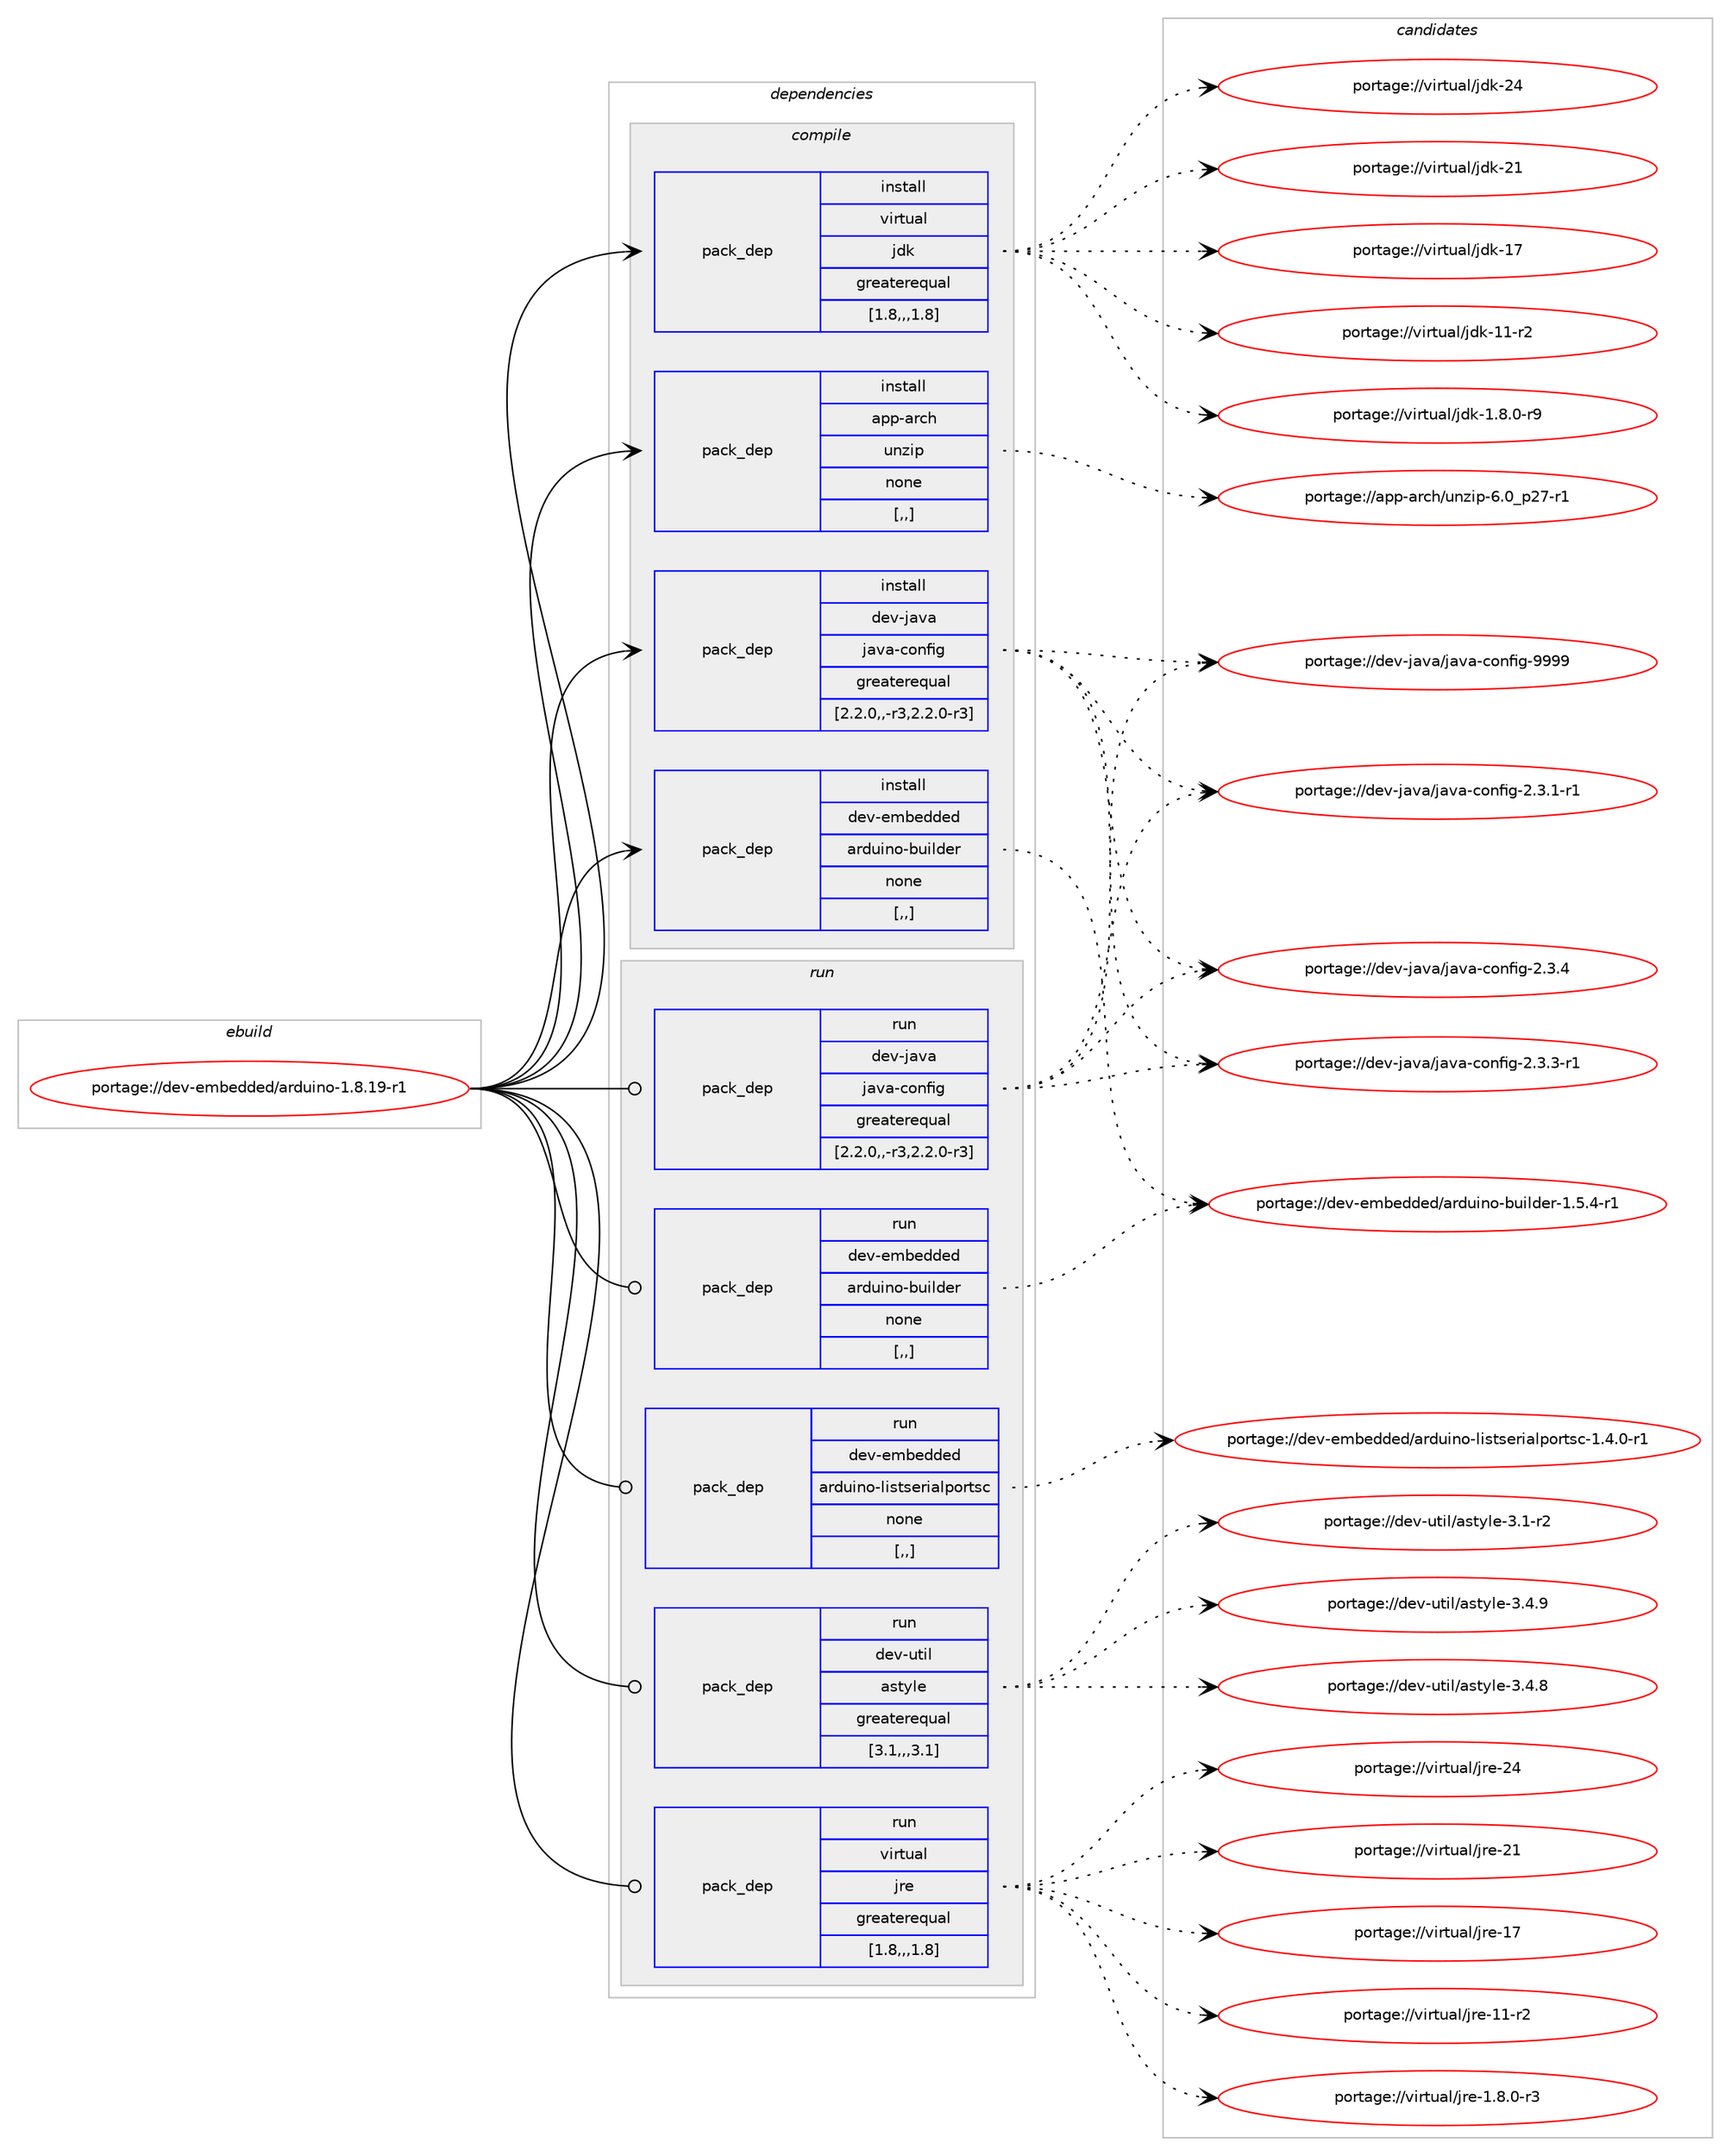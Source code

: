 digraph prolog {

# *************
# Graph options
# *************

newrank=true;
concentrate=true;
compound=true;
graph [rankdir=LR,fontname=Helvetica,fontsize=10,ranksep=1.5];#, ranksep=2.5, nodesep=0.2];
edge  [arrowhead=vee];
node  [fontname=Helvetica,fontsize=10];

# **********
# The ebuild
# **********

subgraph cluster_leftcol {
color=gray;
label=<<i>ebuild</i>>;
id [label="portage://dev-embedded/arduino-1.8.19-r1", color=red, width=4, href="../dev-embedded/arduino-1.8.19-r1.svg"];
}

# ****************
# The dependencies
# ****************

subgraph cluster_midcol {
color=gray;
label=<<i>dependencies</i>>;
subgraph cluster_compile {
fillcolor="#eeeeee";
style=filled;
label=<<i>compile</i>>;
subgraph pack52995 {
dependency73447 [label=<<TABLE BORDER="0" CELLBORDER="1" CELLSPACING="0" CELLPADDING="4" WIDTH="220"><TR><TD ROWSPAN="6" CELLPADDING="30">pack_dep</TD></TR><TR><TD WIDTH="110">install</TD></TR><TR><TD>app-arch</TD></TR><TR><TD>unzip</TD></TR><TR><TD>none</TD></TR><TR><TD>[,,]</TD></TR></TABLE>>, shape=none, color=blue];
}
id:e -> dependency73447:w [weight=20,style="solid",arrowhead="vee"];
subgraph pack52996 {
dependency73448 [label=<<TABLE BORDER="0" CELLBORDER="1" CELLSPACING="0" CELLPADDING="4" WIDTH="220"><TR><TD ROWSPAN="6" CELLPADDING="30">pack_dep</TD></TR><TR><TD WIDTH="110">install</TD></TR><TR><TD>dev-embedded</TD></TR><TR><TD>arduino-builder</TD></TR><TR><TD>none</TD></TR><TR><TD>[,,]</TD></TR></TABLE>>, shape=none, color=blue];
}
id:e -> dependency73448:w [weight=20,style="solid",arrowhead="vee"];
subgraph pack52997 {
dependency73449 [label=<<TABLE BORDER="0" CELLBORDER="1" CELLSPACING="0" CELLPADDING="4" WIDTH="220"><TR><TD ROWSPAN="6" CELLPADDING="30">pack_dep</TD></TR><TR><TD WIDTH="110">install</TD></TR><TR><TD>dev-java</TD></TR><TR><TD>java-config</TD></TR><TR><TD>greaterequal</TD></TR><TR><TD>[2.2.0,,-r3,2.2.0-r3]</TD></TR></TABLE>>, shape=none, color=blue];
}
id:e -> dependency73449:w [weight=20,style="solid",arrowhead="vee"];
subgraph pack52998 {
dependency73450 [label=<<TABLE BORDER="0" CELLBORDER="1" CELLSPACING="0" CELLPADDING="4" WIDTH="220"><TR><TD ROWSPAN="6" CELLPADDING="30">pack_dep</TD></TR><TR><TD WIDTH="110">install</TD></TR><TR><TD>virtual</TD></TR><TR><TD>jdk</TD></TR><TR><TD>greaterequal</TD></TR><TR><TD>[1.8,,,1.8]</TD></TR></TABLE>>, shape=none, color=blue];
}
id:e -> dependency73450:w [weight=20,style="solid",arrowhead="vee"];
}
subgraph cluster_compileandrun {
fillcolor="#eeeeee";
style=filled;
label=<<i>compile and run</i>>;
}
subgraph cluster_run {
fillcolor="#eeeeee";
style=filled;
label=<<i>run</i>>;
subgraph pack52999 {
dependency73451 [label=<<TABLE BORDER="0" CELLBORDER="1" CELLSPACING="0" CELLPADDING="4" WIDTH="220"><TR><TD ROWSPAN="6" CELLPADDING="30">pack_dep</TD></TR><TR><TD WIDTH="110">run</TD></TR><TR><TD>dev-embedded</TD></TR><TR><TD>arduino-builder</TD></TR><TR><TD>none</TD></TR><TR><TD>[,,]</TD></TR></TABLE>>, shape=none, color=blue];
}
id:e -> dependency73451:w [weight=20,style="solid",arrowhead="odot"];
subgraph pack53000 {
dependency73452 [label=<<TABLE BORDER="0" CELLBORDER="1" CELLSPACING="0" CELLPADDING="4" WIDTH="220"><TR><TD ROWSPAN="6" CELLPADDING="30">pack_dep</TD></TR><TR><TD WIDTH="110">run</TD></TR><TR><TD>dev-embedded</TD></TR><TR><TD>arduino-listserialportsc</TD></TR><TR><TD>none</TD></TR><TR><TD>[,,]</TD></TR></TABLE>>, shape=none, color=blue];
}
id:e -> dependency73452:w [weight=20,style="solid",arrowhead="odot"];
subgraph pack53001 {
dependency73453 [label=<<TABLE BORDER="0" CELLBORDER="1" CELLSPACING="0" CELLPADDING="4" WIDTH="220"><TR><TD ROWSPAN="6" CELLPADDING="30">pack_dep</TD></TR><TR><TD WIDTH="110">run</TD></TR><TR><TD>dev-java</TD></TR><TR><TD>java-config</TD></TR><TR><TD>greaterequal</TD></TR><TR><TD>[2.2.0,,-r3,2.2.0-r3]</TD></TR></TABLE>>, shape=none, color=blue];
}
id:e -> dependency73453:w [weight=20,style="solid",arrowhead="odot"];
subgraph pack53002 {
dependency73454 [label=<<TABLE BORDER="0" CELLBORDER="1" CELLSPACING="0" CELLPADDING="4" WIDTH="220"><TR><TD ROWSPAN="6" CELLPADDING="30">pack_dep</TD></TR><TR><TD WIDTH="110">run</TD></TR><TR><TD>dev-util</TD></TR><TR><TD>astyle</TD></TR><TR><TD>greaterequal</TD></TR><TR><TD>[3.1,,,3.1]</TD></TR></TABLE>>, shape=none, color=blue];
}
id:e -> dependency73454:w [weight=20,style="solid",arrowhead="odot"];
subgraph pack53003 {
dependency73455 [label=<<TABLE BORDER="0" CELLBORDER="1" CELLSPACING="0" CELLPADDING="4" WIDTH="220"><TR><TD ROWSPAN="6" CELLPADDING="30">pack_dep</TD></TR><TR><TD WIDTH="110">run</TD></TR><TR><TD>virtual</TD></TR><TR><TD>jre</TD></TR><TR><TD>greaterequal</TD></TR><TR><TD>[1.8,,,1.8]</TD></TR></TABLE>>, shape=none, color=blue];
}
id:e -> dependency73455:w [weight=20,style="solid",arrowhead="odot"];
}
}

# **************
# The candidates
# **************

subgraph cluster_choices {
rank=same;
color=gray;
label=<<i>candidates</i>>;

subgraph choice52995 {
color=black;
nodesep=1;
choice9711211245971149910447117110122105112455446489511250554511449 [label="portage://app-arch/unzip-6.0_p27-r1", color=red, width=4,href="../app-arch/unzip-6.0_p27-r1.svg"];
dependency73447:e -> choice9711211245971149910447117110122105112455446489511250554511449:w [style=dotted,weight="100"];
}
subgraph choice52996 {
color=black;
nodesep=1;
choice1001011184510110998101100100101100479711410011710511011145981171051081001011144549465346524511449 [label="portage://dev-embedded/arduino-builder-1.5.4-r1", color=red, width=4,href="../dev-embedded/arduino-builder-1.5.4-r1.svg"];
dependency73448:e -> choice1001011184510110998101100100101100479711410011710511011145981171051081001011144549465346524511449:w [style=dotted,weight="100"];
}
subgraph choice52997 {
color=black;
nodesep=1;
choice10010111845106971189747106971189745991111101021051034557575757 [label="portage://dev-java/java-config-9999", color=red, width=4,href="../dev-java/java-config-9999.svg"];
choice1001011184510697118974710697118974599111110102105103455046514652 [label="portage://dev-java/java-config-2.3.4", color=red, width=4,href="../dev-java/java-config-2.3.4.svg"];
choice10010111845106971189747106971189745991111101021051034550465146514511449 [label="portage://dev-java/java-config-2.3.3-r1", color=red, width=4,href="../dev-java/java-config-2.3.3-r1.svg"];
choice10010111845106971189747106971189745991111101021051034550465146494511449 [label="portage://dev-java/java-config-2.3.1-r1", color=red, width=4,href="../dev-java/java-config-2.3.1-r1.svg"];
dependency73449:e -> choice10010111845106971189747106971189745991111101021051034557575757:w [style=dotted,weight="100"];
dependency73449:e -> choice1001011184510697118974710697118974599111110102105103455046514652:w [style=dotted,weight="100"];
dependency73449:e -> choice10010111845106971189747106971189745991111101021051034550465146514511449:w [style=dotted,weight="100"];
dependency73449:e -> choice10010111845106971189747106971189745991111101021051034550465146494511449:w [style=dotted,weight="100"];
}
subgraph choice52998 {
color=black;
nodesep=1;
choice1181051141161179710847106100107455052 [label="portage://virtual/jdk-24", color=red, width=4,href="../virtual/jdk-24.svg"];
choice1181051141161179710847106100107455049 [label="portage://virtual/jdk-21", color=red, width=4,href="../virtual/jdk-21.svg"];
choice1181051141161179710847106100107454955 [label="portage://virtual/jdk-17", color=red, width=4,href="../virtual/jdk-17.svg"];
choice11810511411611797108471061001074549494511450 [label="portage://virtual/jdk-11-r2", color=red, width=4,href="../virtual/jdk-11-r2.svg"];
choice11810511411611797108471061001074549465646484511457 [label="portage://virtual/jdk-1.8.0-r9", color=red, width=4,href="../virtual/jdk-1.8.0-r9.svg"];
dependency73450:e -> choice1181051141161179710847106100107455052:w [style=dotted,weight="100"];
dependency73450:e -> choice1181051141161179710847106100107455049:w [style=dotted,weight="100"];
dependency73450:e -> choice1181051141161179710847106100107454955:w [style=dotted,weight="100"];
dependency73450:e -> choice11810511411611797108471061001074549494511450:w [style=dotted,weight="100"];
dependency73450:e -> choice11810511411611797108471061001074549465646484511457:w [style=dotted,weight="100"];
}
subgraph choice52999 {
color=black;
nodesep=1;
choice1001011184510110998101100100101100479711410011710511011145981171051081001011144549465346524511449 [label="portage://dev-embedded/arduino-builder-1.5.4-r1", color=red, width=4,href="../dev-embedded/arduino-builder-1.5.4-r1.svg"];
dependency73451:e -> choice1001011184510110998101100100101100479711410011710511011145981171051081001011144549465346524511449:w [style=dotted,weight="100"];
}
subgraph choice53000 {
color=black;
nodesep=1;
choice100101118451011099810110010010110047971141001171051101114510810511511611510111410597108112111114116115994549465246484511449 [label="portage://dev-embedded/arduino-listserialportsc-1.4.0-r1", color=red, width=4,href="../dev-embedded/arduino-listserialportsc-1.4.0-r1.svg"];
dependency73452:e -> choice100101118451011099810110010010110047971141001171051101114510810511511611510111410597108112111114116115994549465246484511449:w [style=dotted,weight="100"];
}
subgraph choice53001 {
color=black;
nodesep=1;
choice10010111845106971189747106971189745991111101021051034557575757 [label="portage://dev-java/java-config-9999", color=red, width=4,href="../dev-java/java-config-9999.svg"];
choice1001011184510697118974710697118974599111110102105103455046514652 [label="portage://dev-java/java-config-2.3.4", color=red, width=4,href="../dev-java/java-config-2.3.4.svg"];
choice10010111845106971189747106971189745991111101021051034550465146514511449 [label="portage://dev-java/java-config-2.3.3-r1", color=red, width=4,href="../dev-java/java-config-2.3.3-r1.svg"];
choice10010111845106971189747106971189745991111101021051034550465146494511449 [label="portage://dev-java/java-config-2.3.1-r1", color=red, width=4,href="../dev-java/java-config-2.3.1-r1.svg"];
dependency73453:e -> choice10010111845106971189747106971189745991111101021051034557575757:w [style=dotted,weight="100"];
dependency73453:e -> choice1001011184510697118974710697118974599111110102105103455046514652:w [style=dotted,weight="100"];
dependency73453:e -> choice10010111845106971189747106971189745991111101021051034550465146514511449:w [style=dotted,weight="100"];
dependency73453:e -> choice10010111845106971189747106971189745991111101021051034550465146494511449:w [style=dotted,weight="100"];
}
subgraph choice53002 {
color=black;
nodesep=1;
choice100101118451171161051084797115116121108101455146524657 [label="portage://dev-util/astyle-3.4.9", color=red, width=4,href="../dev-util/astyle-3.4.9.svg"];
choice100101118451171161051084797115116121108101455146524656 [label="portage://dev-util/astyle-3.4.8", color=red, width=4,href="../dev-util/astyle-3.4.8.svg"];
choice100101118451171161051084797115116121108101455146494511450 [label="portage://dev-util/astyle-3.1-r2", color=red, width=4,href="../dev-util/astyle-3.1-r2.svg"];
dependency73454:e -> choice100101118451171161051084797115116121108101455146524657:w [style=dotted,weight="100"];
dependency73454:e -> choice100101118451171161051084797115116121108101455146524656:w [style=dotted,weight="100"];
dependency73454:e -> choice100101118451171161051084797115116121108101455146494511450:w [style=dotted,weight="100"];
}
subgraph choice53003 {
color=black;
nodesep=1;
choice1181051141161179710847106114101455052 [label="portage://virtual/jre-24", color=red, width=4,href="../virtual/jre-24.svg"];
choice1181051141161179710847106114101455049 [label="portage://virtual/jre-21", color=red, width=4,href="../virtual/jre-21.svg"];
choice1181051141161179710847106114101454955 [label="portage://virtual/jre-17", color=red, width=4,href="../virtual/jre-17.svg"];
choice11810511411611797108471061141014549494511450 [label="portage://virtual/jre-11-r2", color=red, width=4,href="../virtual/jre-11-r2.svg"];
choice11810511411611797108471061141014549465646484511451 [label="portage://virtual/jre-1.8.0-r3", color=red, width=4,href="../virtual/jre-1.8.0-r3.svg"];
dependency73455:e -> choice1181051141161179710847106114101455052:w [style=dotted,weight="100"];
dependency73455:e -> choice1181051141161179710847106114101455049:w [style=dotted,weight="100"];
dependency73455:e -> choice1181051141161179710847106114101454955:w [style=dotted,weight="100"];
dependency73455:e -> choice11810511411611797108471061141014549494511450:w [style=dotted,weight="100"];
dependency73455:e -> choice11810511411611797108471061141014549465646484511451:w [style=dotted,weight="100"];
}
}

}
